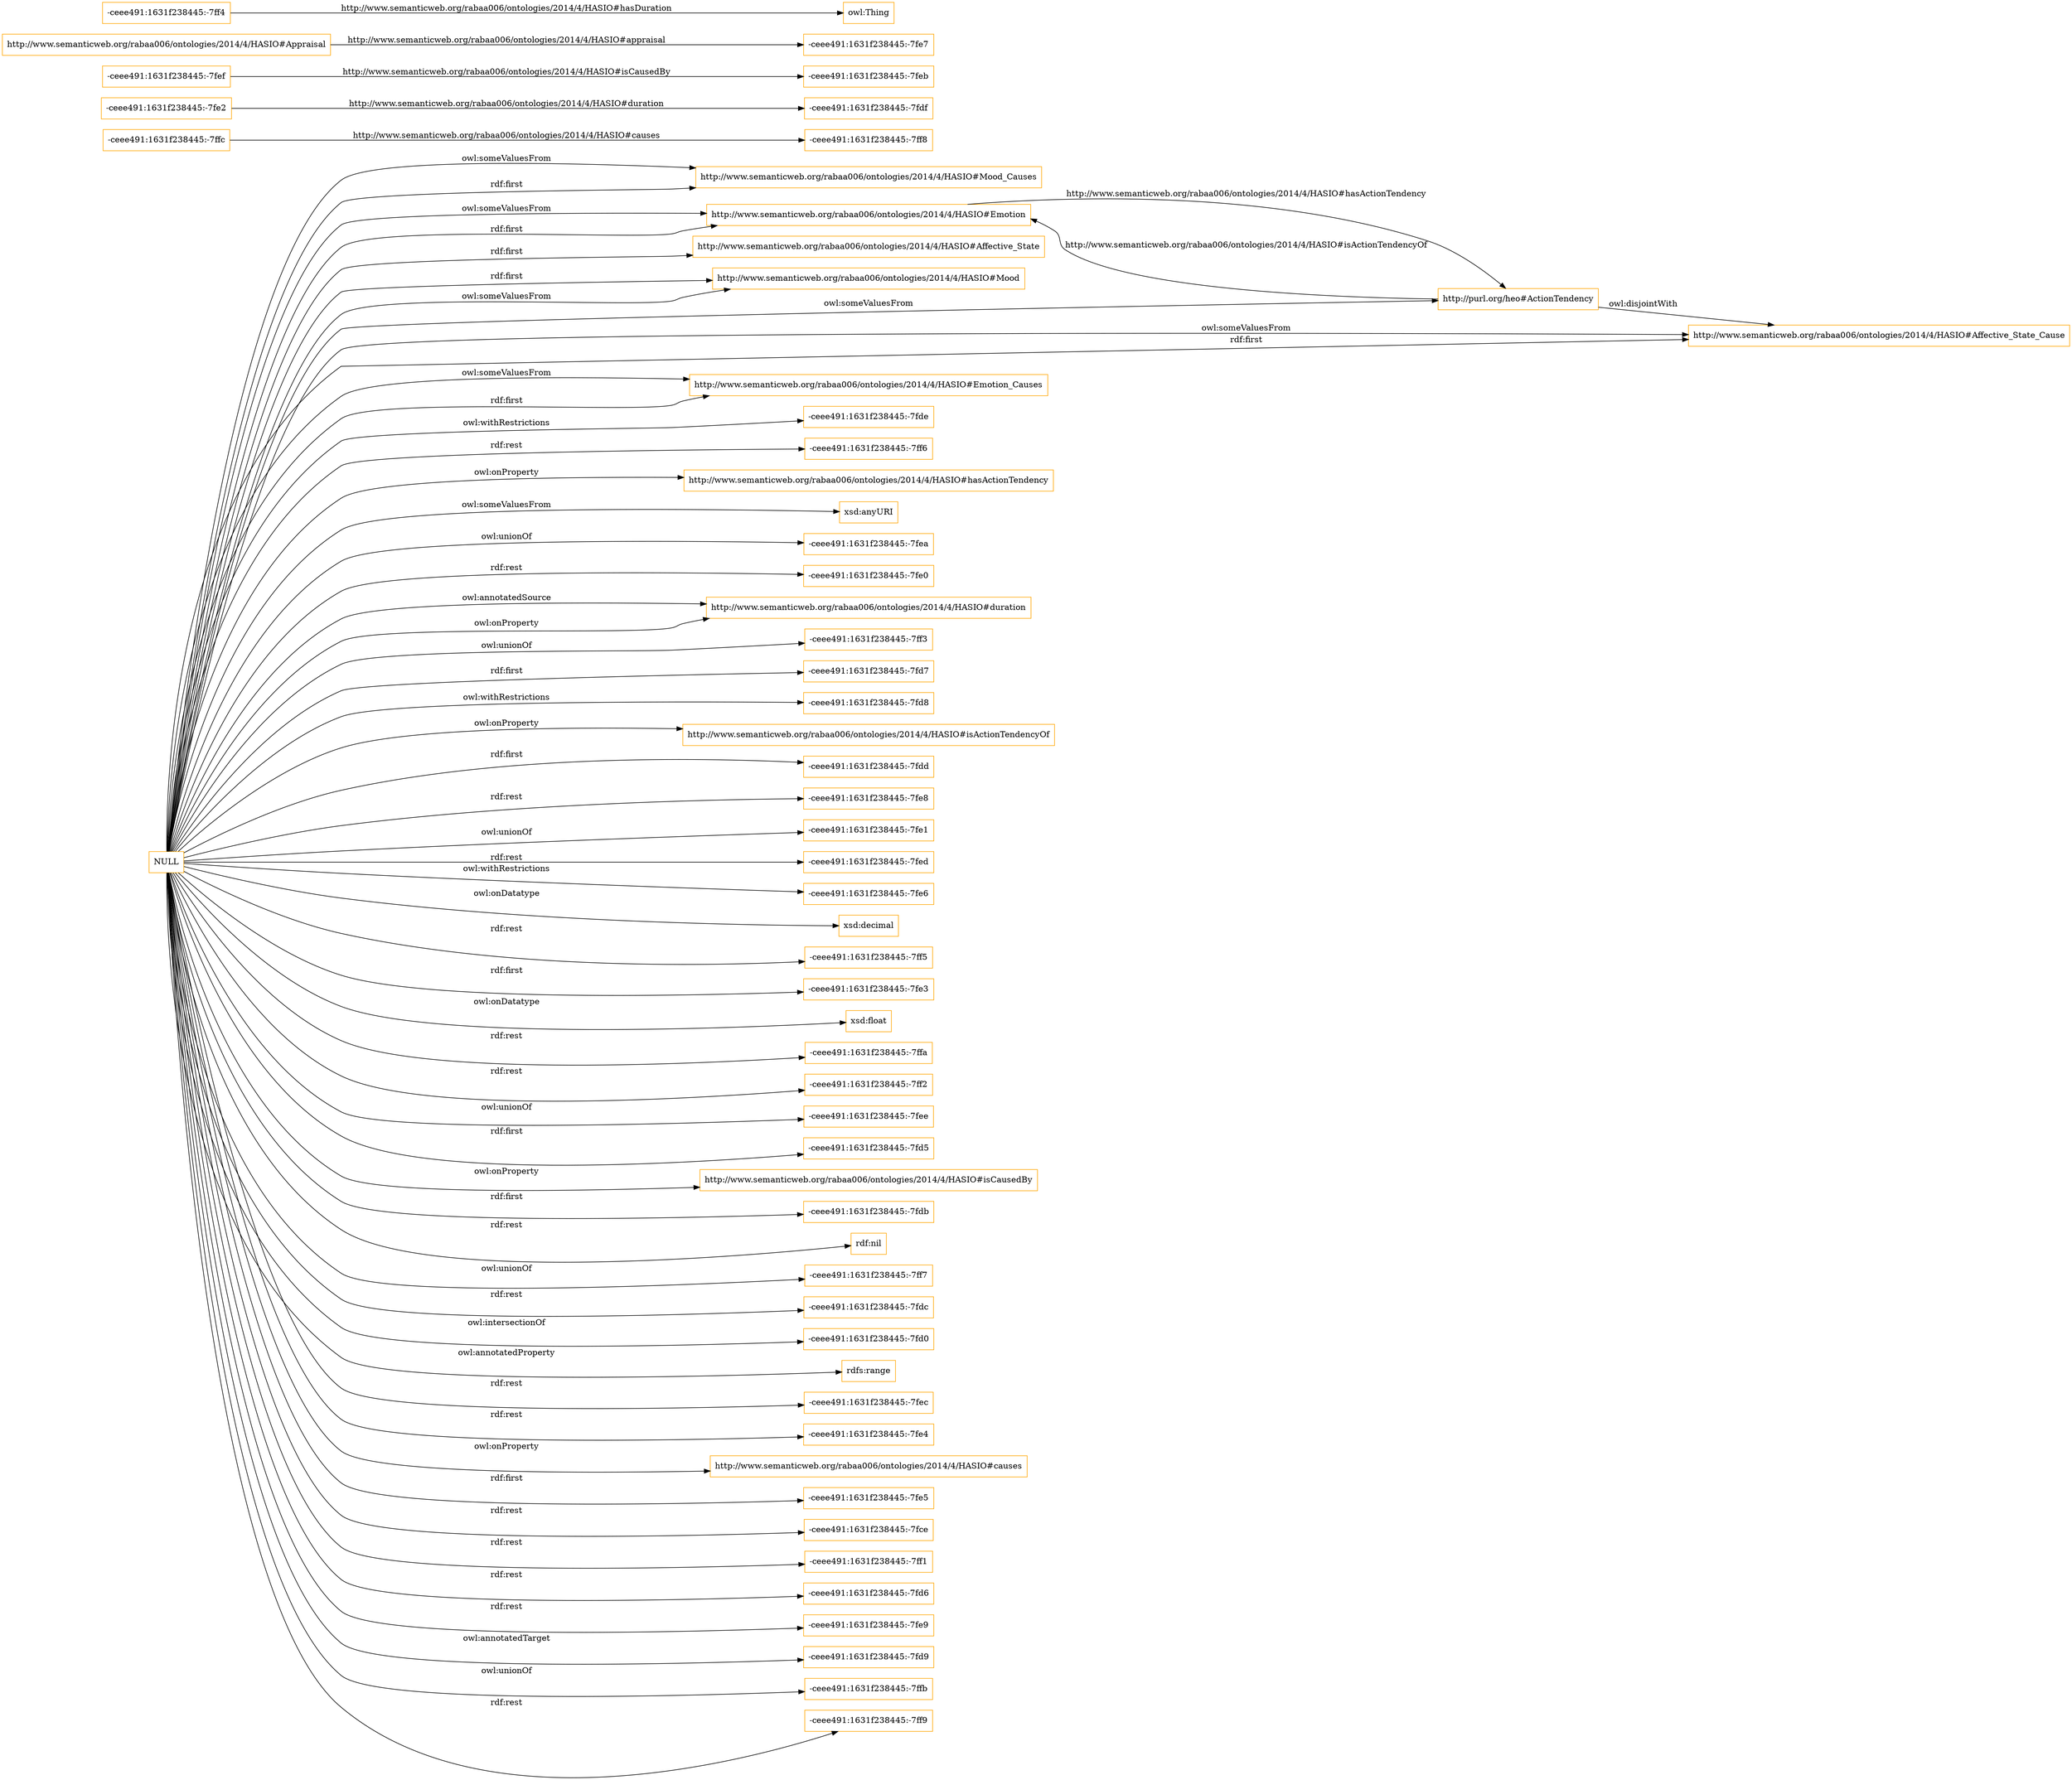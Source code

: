 digraph ar2dtool_diagram { 
rankdir=LR;
size="1501"
node [shape = rectangle, color="orange"]; "http://www.semanticweb.org/rabaa006/ontologies/2014/4/HASIO#Mood_Causes" "http://www.semanticweb.org/rabaa006/ontologies/2014/4/HASIO#Emotion" "-ceee491:1631f238445:-7ff8" "-ceee491:1631f238445:-7fe2" "http://www.semanticweb.org/rabaa006/ontologies/2014/4/HASIO#Affective_State" "-ceee491:1631f238445:-7fef" "http://www.semanticweb.org/rabaa006/ontologies/2014/4/HASIO#Mood" "http://www.semanticweb.org/rabaa006/ontologies/2014/4/HASIO#Affective_State_Cause" "-ceee491:1631f238445:-7ffc" "http://www.semanticweb.org/rabaa006/ontologies/2014/4/HASIO#Appraisal" "http://purl.org/heo#ActionTendency" "-ceee491:1631f238445:-7ff4" "http://www.semanticweb.org/rabaa006/ontologies/2014/4/HASIO#Emotion_Causes" "-ceee491:1631f238445:-7feb" ; /*classes style*/
	"http://purl.org/heo#ActionTendency" -> "http://www.semanticweb.org/rabaa006/ontologies/2014/4/HASIO#Affective_State_Cause" [ label = "owl:disjointWith" ];
	"NULL" -> "-ceee491:1631f238445:-7fde" [ label = "owl:withRestrictions" ];
	"NULL" -> "http://www.semanticweb.org/rabaa006/ontologies/2014/4/HASIO#Mood_Causes" [ label = "rdf:first" ];
	"NULL" -> "-ceee491:1631f238445:-7ff6" [ label = "rdf:rest" ];
	"NULL" -> "http://www.semanticweb.org/rabaa006/ontologies/2014/4/HASIO#hasActionTendency" [ label = "owl:onProperty" ];
	"NULL" -> "xsd:anyURI" [ label = "owl:someValuesFrom" ];
	"NULL" -> "-ceee491:1631f238445:-7fea" [ label = "owl:unionOf" ];
	"NULL" -> "-ceee491:1631f238445:-7fe0" [ label = "rdf:rest" ];
	"NULL" -> "http://www.semanticweb.org/rabaa006/ontologies/2014/4/HASIO#duration" [ label = "owl:onProperty" ];
	"NULL" -> "http://www.semanticweb.org/rabaa006/ontologies/2014/4/HASIO#Affective_State_Cause" [ label = "owl:someValuesFrom" ];
	"NULL" -> "-ceee491:1631f238445:-7ff3" [ label = "owl:unionOf" ];
	"NULL" -> "-ceee491:1631f238445:-7fd7" [ label = "rdf:first" ];
	"NULL" -> "http://purl.org/heo#ActionTendency" [ label = "owl:someValuesFrom" ];
	"NULL" -> "-ceee491:1631f238445:-7fd8" [ label = "owl:withRestrictions" ];
	"NULL" -> "http://www.semanticweb.org/rabaa006/ontologies/2014/4/HASIO#isActionTendencyOf" [ label = "owl:onProperty" ];
	"NULL" -> "-ceee491:1631f238445:-7fdd" [ label = "rdf:first" ];
	"NULL" -> "-ceee491:1631f238445:-7fe8" [ label = "rdf:rest" ];
	"NULL" -> "-ceee491:1631f238445:-7fe1" [ label = "owl:unionOf" ];
	"NULL" -> "-ceee491:1631f238445:-7fed" [ label = "rdf:rest" ];
	"NULL" -> "-ceee491:1631f238445:-7fe6" [ label = "owl:withRestrictions" ];
	"NULL" -> "xsd:decimal" [ label = "owl:onDatatype" ];
	"NULL" -> "-ceee491:1631f238445:-7ff5" [ label = "rdf:rest" ];
	"NULL" -> "-ceee491:1631f238445:-7fe3" [ label = "rdf:first" ];
	"NULL" -> "xsd:float" [ label = "owl:onDatatype" ];
	"NULL" -> "-ceee491:1631f238445:-7ffa" [ label = "rdf:rest" ];
	"NULL" -> "http://www.semanticweb.org/rabaa006/ontologies/2014/4/HASIO#Mood_Causes" [ label = "owl:someValuesFrom" ];
	"NULL" -> "-ceee491:1631f238445:-7ff2" [ label = "rdf:rest" ];
	"NULL" -> "-ceee491:1631f238445:-7fee" [ label = "owl:unionOf" ];
	"NULL" -> "-ceee491:1631f238445:-7fd5" [ label = "rdf:first" ];
	"NULL" -> "http://www.semanticweb.org/rabaa006/ontologies/2014/4/HASIO#isCausedBy" [ label = "owl:onProperty" ];
	"NULL" -> "-ceee491:1631f238445:-7fdb" [ label = "rdf:first" ];
	"NULL" -> "rdf:nil" [ label = "rdf:rest" ];
	"NULL" -> "-ceee491:1631f238445:-7ff7" [ label = "owl:unionOf" ];
	"NULL" -> "-ceee491:1631f238445:-7fdc" [ label = "rdf:rest" ];
	"NULL" -> "-ceee491:1631f238445:-7fd0" [ label = "owl:intersectionOf" ];
	"NULL" -> "http://www.semanticweb.org/rabaa006/ontologies/2014/4/HASIO#Mood" [ label = "owl:someValuesFrom" ];
	"NULL" -> "http://www.semanticweb.org/rabaa006/ontologies/2014/4/HASIO#Emotion_Causes" [ label = "rdf:first" ];
	"NULL" -> "rdfs:range" [ label = "owl:annotatedProperty" ];
	"NULL" -> "http://www.semanticweb.org/rabaa006/ontologies/2014/4/HASIO#Affective_State_Cause" [ label = "rdf:first" ];
	"NULL" -> "http://www.semanticweb.org/rabaa006/ontologies/2014/4/HASIO#Emotion" [ label = "rdf:first" ];
	"NULL" -> "-ceee491:1631f238445:-7fec" [ label = "rdf:rest" ];
	"NULL" -> "-ceee491:1631f238445:-7fe4" [ label = "rdf:rest" ];
	"NULL" -> "http://www.semanticweb.org/rabaa006/ontologies/2014/4/HASIO#duration" [ label = "owl:annotatedSource" ];
	"NULL" -> "http://www.semanticweb.org/rabaa006/ontologies/2014/4/HASIO#causes" [ label = "owl:onProperty" ];
	"NULL" -> "http://www.semanticweb.org/rabaa006/ontologies/2014/4/HASIO#Emotion" [ label = "owl:someValuesFrom" ];
	"NULL" -> "-ceee491:1631f238445:-7fe5" [ label = "rdf:first" ];
	"NULL" -> "-ceee491:1631f238445:-7fce" [ label = "rdf:rest" ];
	"NULL" -> "-ceee491:1631f238445:-7ff1" [ label = "rdf:rest" ];
	"NULL" -> "-ceee491:1631f238445:-7fd6" [ label = "rdf:rest" ];
	"NULL" -> "http://www.semanticweb.org/rabaa006/ontologies/2014/4/HASIO#Mood" [ label = "rdf:first" ];
	"NULL" -> "http://www.semanticweb.org/rabaa006/ontologies/2014/4/HASIO#Affective_State" [ label = "rdf:first" ];
	"NULL" -> "-ceee491:1631f238445:-7fe9" [ label = "rdf:rest" ];
	"NULL" -> "http://www.semanticweb.org/rabaa006/ontologies/2014/4/HASIO#Emotion_Causes" [ label = "owl:someValuesFrom" ];
	"NULL" -> "-ceee491:1631f238445:-7fd9" [ label = "owl:annotatedTarget" ];
	"NULL" -> "-ceee491:1631f238445:-7ffb" [ label = "owl:unionOf" ];
	"NULL" -> "-ceee491:1631f238445:-7ff9" [ label = "rdf:rest" ];
	"-ceee491:1631f238445:-7fef" -> "-ceee491:1631f238445:-7feb" [ label = "http://www.semanticweb.org/rabaa006/ontologies/2014/4/HASIO#isCausedBy" ];
	"http://purl.org/heo#ActionTendency" -> "http://www.semanticweb.org/rabaa006/ontologies/2014/4/HASIO#Emotion" [ label = "http://www.semanticweb.org/rabaa006/ontologies/2014/4/HASIO#isActionTendencyOf" ];
	"-ceee491:1631f238445:-7ffc" -> "-ceee491:1631f238445:-7ff8" [ label = "http://www.semanticweb.org/rabaa006/ontologies/2014/4/HASIO#causes" ];
	"http://www.semanticweb.org/rabaa006/ontologies/2014/4/HASIO#Appraisal" -> "-ceee491:1631f238445:-7fe7" [ label = "http://www.semanticweb.org/rabaa006/ontologies/2014/4/HASIO#appraisal" ];
	"-ceee491:1631f238445:-7fe2" -> "-ceee491:1631f238445:-7fdf" [ label = "http://www.semanticweb.org/rabaa006/ontologies/2014/4/HASIO#duration" ];
	"-ceee491:1631f238445:-7ff4" -> "owl:Thing" [ label = "http://www.semanticweb.org/rabaa006/ontologies/2014/4/HASIO#hasDuration" ];
	"http://www.semanticweb.org/rabaa006/ontologies/2014/4/HASIO#Emotion" -> "http://purl.org/heo#ActionTendency" [ label = "http://www.semanticweb.org/rabaa006/ontologies/2014/4/HASIO#hasActionTendency" ];

}
